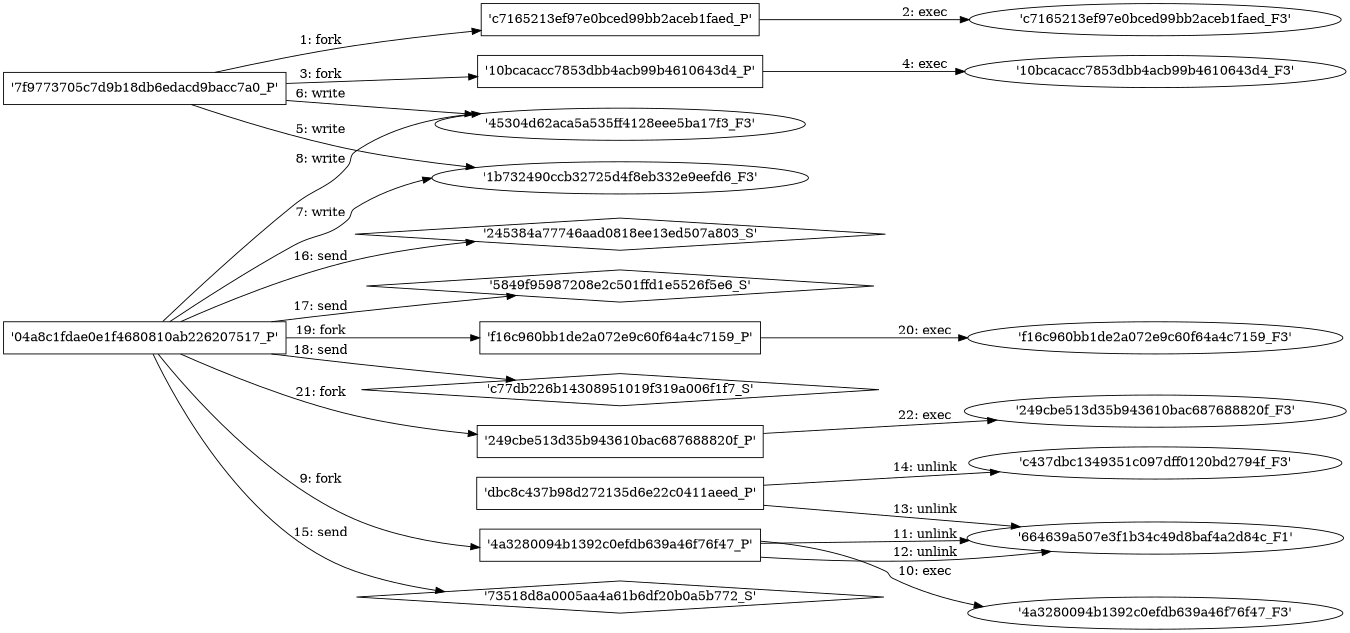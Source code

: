 digraph "D:\Learning\Paper\apt\基于CTI的攻击预警\Dataset\攻击图\ASGfromALLCTI\Threat Source newsletter (Sept. 30, 2021).dot" {
rankdir="LR"
size="9"
fixedsize="false"
splines="true"
nodesep=0.3
ranksep=0
fontsize=10
overlap="scalexy"
engine= "neato"
	"'7f9773705c7d9b18db6edacd9bacc7a0_P'" [node_type=Process shape=box]
	"'c7165213ef97e0bced99bb2aceb1faed_P'" [node_type=Process shape=box]
	"'7f9773705c7d9b18db6edacd9bacc7a0_P'" -> "'c7165213ef97e0bced99bb2aceb1faed_P'" [label="1: fork"]
	"'c7165213ef97e0bced99bb2aceb1faed_P'" [node_type=Process shape=box]
	"'c7165213ef97e0bced99bb2aceb1faed_F3'" [node_type=File shape=ellipse]
	"'c7165213ef97e0bced99bb2aceb1faed_P'" -> "'c7165213ef97e0bced99bb2aceb1faed_F3'" [label="2: exec"]
	"'7f9773705c7d9b18db6edacd9bacc7a0_P'" [node_type=Process shape=box]
	"'10bcacacc7853dbb4acb99b4610643d4_P'" [node_type=Process shape=box]
	"'7f9773705c7d9b18db6edacd9bacc7a0_P'" -> "'10bcacacc7853dbb4acb99b4610643d4_P'" [label="3: fork"]
	"'10bcacacc7853dbb4acb99b4610643d4_P'" [node_type=Process shape=box]
	"'10bcacacc7853dbb4acb99b4610643d4_F3'" [node_type=File shape=ellipse]
	"'10bcacacc7853dbb4acb99b4610643d4_P'" -> "'10bcacacc7853dbb4acb99b4610643d4_F3'" [label="4: exec"]
	"'1b732490ccb32725d4f8eb332e9eefd6_F3'" [node_type=file shape=ellipse]
	"'7f9773705c7d9b18db6edacd9bacc7a0_P'" [node_type=Process shape=box]
	"'7f9773705c7d9b18db6edacd9bacc7a0_P'" -> "'1b732490ccb32725d4f8eb332e9eefd6_F3'" [label="5: write"]
	"'45304d62aca5a535ff4128eee5ba17f3_F3'" [node_type=file shape=ellipse]
	"'7f9773705c7d9b18db6edacd9bacc7a0_P'" [node_type=Process shape=box]
	"'7f9773705c7d9b18db6edacd9bacc7a0_P'" -> "'45304d62aca5a535ff4128eee5ba17f3_F3'" [label="6: write"]
	"'1b732490ccb32725d4f8eb332e9eefd6_F3'" [node_type=file shape=ellipse]
	"'04a8c1fdae0e1f4680810ab226207517_P'" [node_type=Process shape=box]
	"'04a8c1fdae0e1f4680810ab226207517_P'" -> "'1b732490ccb32725d4f8eb332e9eefd6_F3'" [label="7: write"]
	"'45304d62aca5a535ff4128eee5ba17f3_F3'" [node_type=file shape=ellipse]
	"'04a8c1fdae0e1f4680810ab226207517_P'" [node_type=Process shape=box]
	"'04a8c1fdae0e1f4680810ab226207517_P'" -> "'45304d62aca5a535ff4128eee5ba17f3_F3'" [label="8: write"]
	"'04a8c1fdae0e1f4680810ab226207517_P'" [node_type=Process shape=box]
	"'4a3280094b1392c0efdb639a46f76f47_P'" [node_type=Process shape=box]
	"'04a8c1fdae0e1f4680810ab226207517_P'" -> "'4a3280094b1392c0efdb639a46f76f47_P'" [label="9: fork"]
	"'4a3280094b1392c0efdb639a46f76f47_P'" [node_type=Process shape=box]
	"'4a3280094b1392c0efdb639a46f76f47_F3'" [node_type=File shape=ellipse]
	"'4a3280094b1392c0efdb639a46f76f47_P'" -> "'4a3280094b1392c0efdb639a46f76f47_F3'" [label="10: exec"]
	"'664639a507e3f1b34c49d8baf4a2d84c_F1'" [node_type=file shape=ellipse]
	"'4a3280094b1392c0efdb639a46f76f47_P'" [node_type=Process shape=box]
	"'4a3280094b1392c0efdb639a46f76f47_P'" -> "'664639a507e3f1b34c49d8baf4a2d84c_F1'" [label="11: unlink"]
	"'664639a507e3f1b34c49d8baf4a2d84c_F1'" [node_type=file shape=ellipse]
	"'4a3280094b1392c0efdb639a46f76f47_P'" [node_type=Process shape=box]
	"'4a3280094b1392c0efdb639a46f76f47_P'" -> "'664639a507e3f1b34c49d8baf4a2d84c_F1'" [label="12: unlink"]
	"'664639a507e3f1b34c49d8baf4a2d84c_F1'" [node_type=file shape=ellipse]
	"'dbc8c437b98d272135d6e22c0411aeed_P'" [node_type=Process shape=box]
	"'dbc8c437b98d272135d6e22c0411aeed_P'" -> "'664639a507e3f1b34c49d8baf4a2d84c_F1'" [label="13: unlink"]
	"'c437dbc1349351c097dff0120bd2794f_F3'" [node_type=file shape=ellipse]
	"'dbc8c437b98d272135d6e22c0411aeed_P'" [node_type=Process shape=box]
	"'dbc8c437b98d272135d6e22c0411aeed_P'" -> "'c437dbc1349351c097dff0120bd2794f_F3'" [label="14: unlink"]
	"'73518d8a0005aa4a61b6df20b0a5b772_S'" [node_type=Socket shape=diamond]
	"'04a8c1fdae0e1f4680810ab226207517_P'" [node_type=Process shape=box]
	"'04a8c1fdae0e1f4680810ab226207517_P'" -> "'73518d8a0005aa4a61b6df20b0a5b772_S'" [label="15: send"]
	"'245384a77746aad0818ee13ed507a803_S'" [node_type=Socket shape=diamond]
	"'04a8c1fdae0e1f4680810ab226207517_P'" [node_type=Process shape=box]
	"'04a8c1fdae0e1f4680810ab226207517_P'" -> "'245384a77746aad0818ee13ed507a803_S'" [label="16: send"]
	"'5849f95987208e2c501ffd1e5526f5e6_S'" [node_type=Socket shape=diamond]
	"'04a8c1fdae0e1f4680810ab226207517_P'" [node_type=Process shape=box]
	"'04a8c1fdae0e1f4680810ab226207517_P'" -> "'5849f95987208e2c501ffd1e5526f5e6_S'" [label="17: send"]
	"'c77db226b14308951019f319a006f1f7_S'" [node_type=Socket shape=diamond]
	"'04a8c1fdae0e1f4680810ab226207517_P'" [node_type=Process shape=box]
	"'04a8c1fdae0e1f4680810ab226207517_P'" -> "'c77db226b14308951019f319a006f1f7_S'" [label="18: send"]
	"'04a8c1fdae0e1f4680810ab226207517_P'" [node_type=Process shape=box]
	"'f16c960bb1de2a072e9c60f64a4c7159_P'" [node_type=Process shape=box]
	"'04a8c1fdae0e1f4680810ab226207517_P'" -> "'f16c960bb1de2a072e9c60f64a4c7159_P'" [label="19: fork"]
	"'f16c960bb1de2a072e9c60f64a4c7159_P'" [node_type=Process shape=box]
	"'f16c960bb1de2a072e9c60f64a4c7159_F3'" [node_type=File shape=ellipse]
	"'f16c960bb1de2a072e9c60f64a4c7159_P'" -> "'f16c960bb1de2a072e9c60f64a4c7159_F3'" [label="20: exec"]
	"'04a8c1fdae0e1f4680810ab226207517_P'" [node_type=Process shape=box]
	"'249cbe513d35b943610bac687688820f_P'" [node_type=Process shape=box]
	"'04a8c1fdae0e1f4680810ab226207517_P'" -> "'249cbe513d35b943610bac687688820f_P'" [label="21: fork"]
	"'249cbe513d35b943610bac687688820f_P'" [node_type=Process shape=box]
	"'249cbe513d35b943610bac687688820f_F3'" [node_type=File shape=ellipse]
	"'249cbe513d35b943610bac687688820f_P'" -> "'249cbe513d35b943610bac687688820f_F3'" [label="22: exec"]
}
